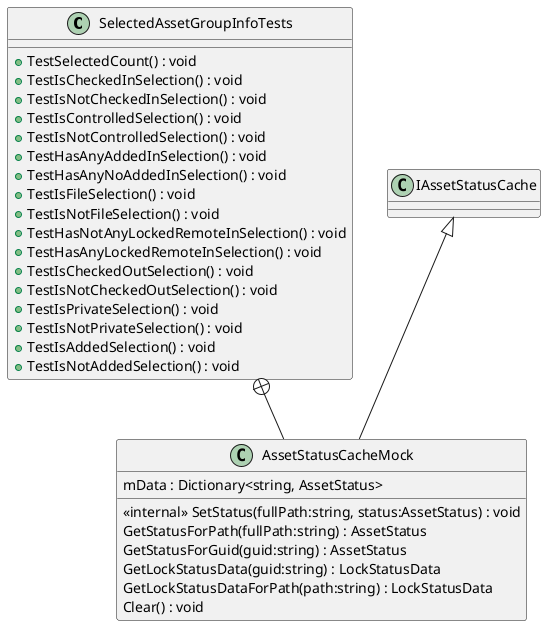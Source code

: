 @startuml
class SelectedAssetGroupInfoTests {
    + TestSelectedCount() : void
    + TestIsCheckedInSelection() : void
    + TestIsNotCheckedInSelection() : void
    + TestIsControlledSelection() : void
    + TestIsNotControlledSelection() : void
    + TestHasAnyAddedInSelection() : void
    + TestHasAnyNoAddedInSelection() : void
    + TestIsFileSelection() : void
    + TestIsNotFileSelection() : void
    + TestHasNotAnyLockedRemoteInSelection() : void
    + TestHasAnyLockedRemoteInSelection() : void
    + TestIsCheckedOutSelection() : void
    + TestIsNotCheckedOutSelection() : void
    + TestIsPrivateSelection() : void
    + TestIsNotPrivateSelection() : void
    + TestIsAddedSelection() : void
    + TestIsNotAddedSelection() : void
}
class AssetStatusCacheMock {
    <<internal>> SetStatus(fullPath:string, status:AssetStatus) : void
    GetStatusForPath(fullPath:string) : AssetStatus
    GetStatusForGuid(guid:string) : AssetStatus
    GetLockStatusData(guid:string) : LockStatusData
    GetLockStatusDataForPath(path:string) : LockStatusData
    Clear() : void
    mData : Dictionary<string, AssetStatus>
}
SelectedAssetGroupInfoTests +-- AssetStatusCacheMock
IAssetStatusCache <|-- AssetStatusCacheMock
@enduml
